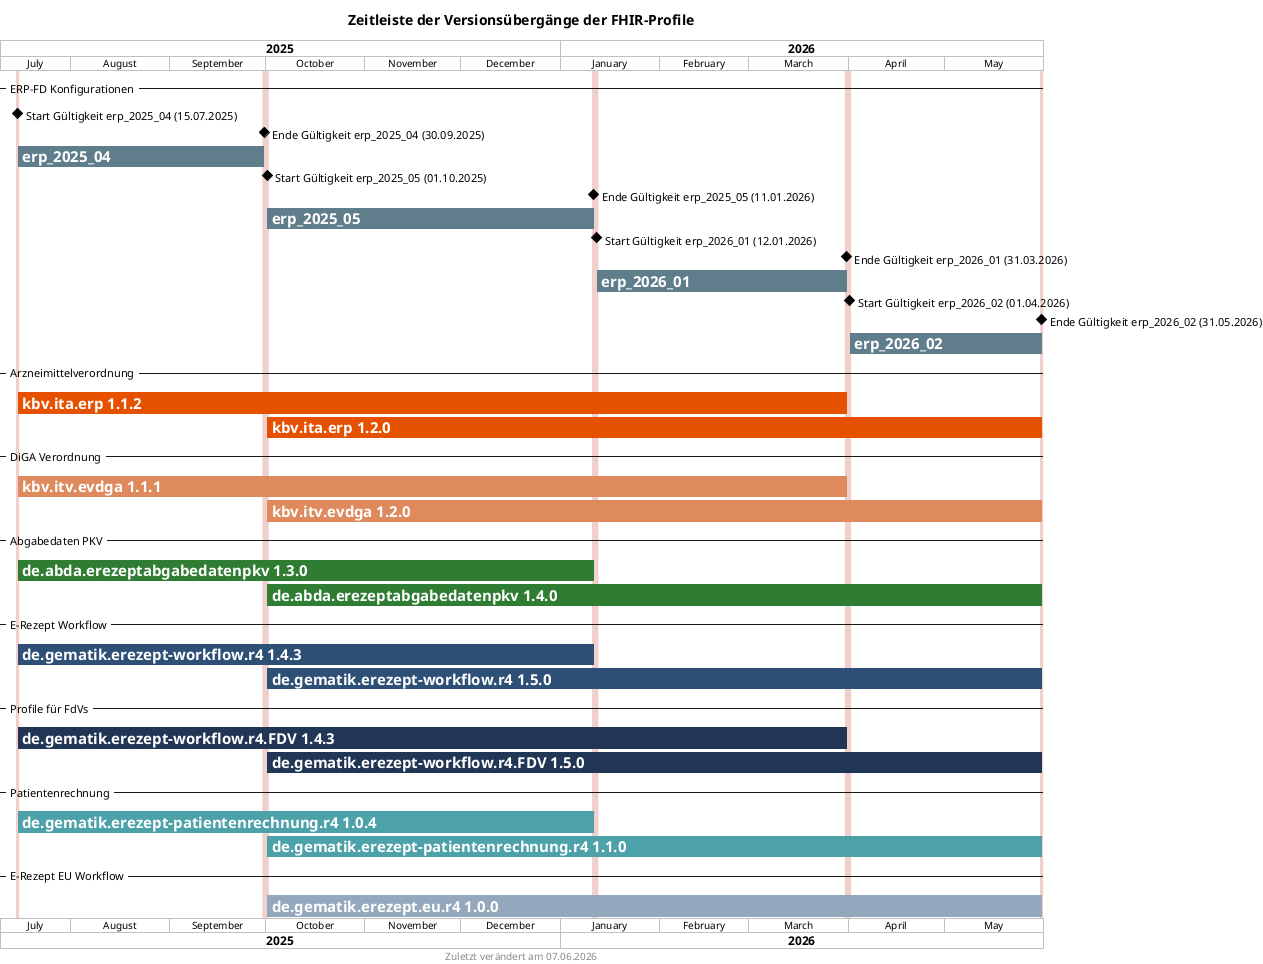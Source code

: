 @startgantt
!define kbvcolor #e65100
!define evdgacolor #df8a5d
!define davcolor #2e7d32
!define gematikcolor #2E5077
!define gematikcolor_fdv #213555
!define gematikcolor_patrn #4DA1A9
!define gematikcolor_eu #93a8bc
!define datelinecolor #EFD0CA
!define erpfdcolor #607D8B

<style>
ganttDiagram {
   task {
      BackGroundColor GreenYellow
      LineColor Green
      FontColor white
      FontSize 15
      FontStyle bold
   }
}
</style>

title Zeitleiste der Versionsübergänge der FHIR-Profile
footer Zuletzt verändert am %date("dd.MM.yyyy")

projectscale monthly zoom 3
Project starts 2025-07-10

-- ERP-FD Konfigurationen --

2025-07-15 is colored datelinecolor
2025-09-30 is colored datelinecolor

[Start Gültigkeit erp_2025_04 (15.07.2025)] happens on 2025-07-15
[Ende Gültigkeit erp_2025_04 (30.09.2025)] happens on 2025-09-30

[erp_2025_04] starts 2025-07-15
[erp_2025_04] ends 2025-09-30
[erp_2025_04] is colored in erpfdcolor

2025-10-01 is colored datelinecolor
2026-01-11 is colored datelinecolor

[Start Gültigkeit erp_2025_05 (01.10.2025)] happens on 2025-10-01
[Ende Gültigkeit erp_2025_05 (11.01.2026)] happens on 2026-01-11

[erp_2025_05] starts 2025-10-01
[erp_2025_05] ends 2026-01-11
[erp_2025_05] is colored in erpfdcolor

2026-01-12 is colored datelinecolor
2026-03-31 is colored datelinecolor

[Start Gültigkeit erp_2026_01 (12.01.2026)] happens on 2026-01-12
[Ende Gültigkeit erp_2026_01 (31.03.2026)] happens on 2026-03-31

[erp_2026_01] starts 2026-01-12
[erp_2026_01] ends 2026-03-31
[erp_2026_01] is colored in erpfdcolor

2026-04-01 is colored datelinecolor
2026-05-31 is colored datelinecolor

[Start Gültigkeit erp_2026_02 (01.04.2026)] happens on 2026-04-01
[Ende Gültigkeit erp_2026_02 (31.05.2026)] happens on 2026-05-31

[erp_2026_02] starts 2026-04-01
[erp_2026_02] ends 2026-05-31
[erp_2026_02] is colored in erpfdcolor

-- Arzneimittelverordnung --

[kbv.ita.erp 1.1.2] starts 2025-07-15 and ends 2026-03-31
[kbv.ita.erp 1.1.2] is colored in kbvcolor

[kbv.ita.erp 1.2.0] starts 2025-10-01 and ends 2026-05-31
[kbv.ita.erp 1.2.0] is colored in kbvcolor

-- DiGA Verordnung --

[kbv.itv.evdga 1.1.1] starts 2025-07-15 and ends 2026-03-31
[kbv.itv.evdga 1.1.1] is colored in evdgacolor

[kbv.itv.evdga 1.2.0] starts 2025-10-01 and ends 2026-05-31
[kbv.itv.evdga 1.2.0] is colored in evdgacolor

-- Abgabedaten PKV --

[de.abda.erezeptabgabedatenpkv 1.3.0] starts 2025-07-15 and ends 2026-01-11
[de.abda.erezeptabgabedatenpkv 1.3.0] is colored in davcolor

[de.abda.erezeptabgabedatenpkv 1.4.0] starts 2025-10-01 and ends 2026-05-31
[de.abda.erezeptabgabedatenpkv 1.4.0] is colored in davcolor

-- E-Rezept Workflow --

[de.gematik.erezept-workflow.r4 1.4.3] starts 2025-07-15 and ends 2026-01-11
[de.gematik.erezept-workflow.r4 1.4.3] is colored in gematikcolor

[de.gematik.erezept-workflow.r4 1.5.0] starts 2025-10-01 and ends 2026-05-31
[de.gematik.erezept-workflow.r4 1.5.0] is colored in gematikcolor

-- Profile für FdVs --

[de.gematik.erezept-workflow.r4.FDV 1.4.3] starts 2025-07-15 and ends 2026-03-31
[de.gematik.erezept-workflow.r4.FDV 1.4.3] is colored in gematikcolor_fdv

[de.gematik.erezept-workflow.r4.FDV 1.5.0] starts 2025-10-01 and ends 2026-05-31
[de.gematik.erezept-workflow.r4.FDV 1.5.0] is colored in gematikcolor_fdv

-- Patientenrechnung --

[de.gematik.erezept-patientenrechnung.r4 1.0.4] starts 2025-07-15 and ends 2026-01-11
[de.gematik.erezept-patientenrechnung.r4 1.0.4] is colored in gematikcolor_patrn

[de.gematik.erezept-patientenrechnung.r4 1.1.0] starts 2025-10-01 and ends 2026-05-31
[de.gematik.erezept-patientenrechnung.r4 1.1.0] is colored in gematikcolor_patrn

-- E-Rezept EU Workflow --

[de.gematik.erezept.eu.r4 1.0.0] starts 2025-10-01 and ends 2026-05-31
[de.gematik.erezept.eu.r4 1.0.0] is colored in gematikcolor_eu

@endgantt